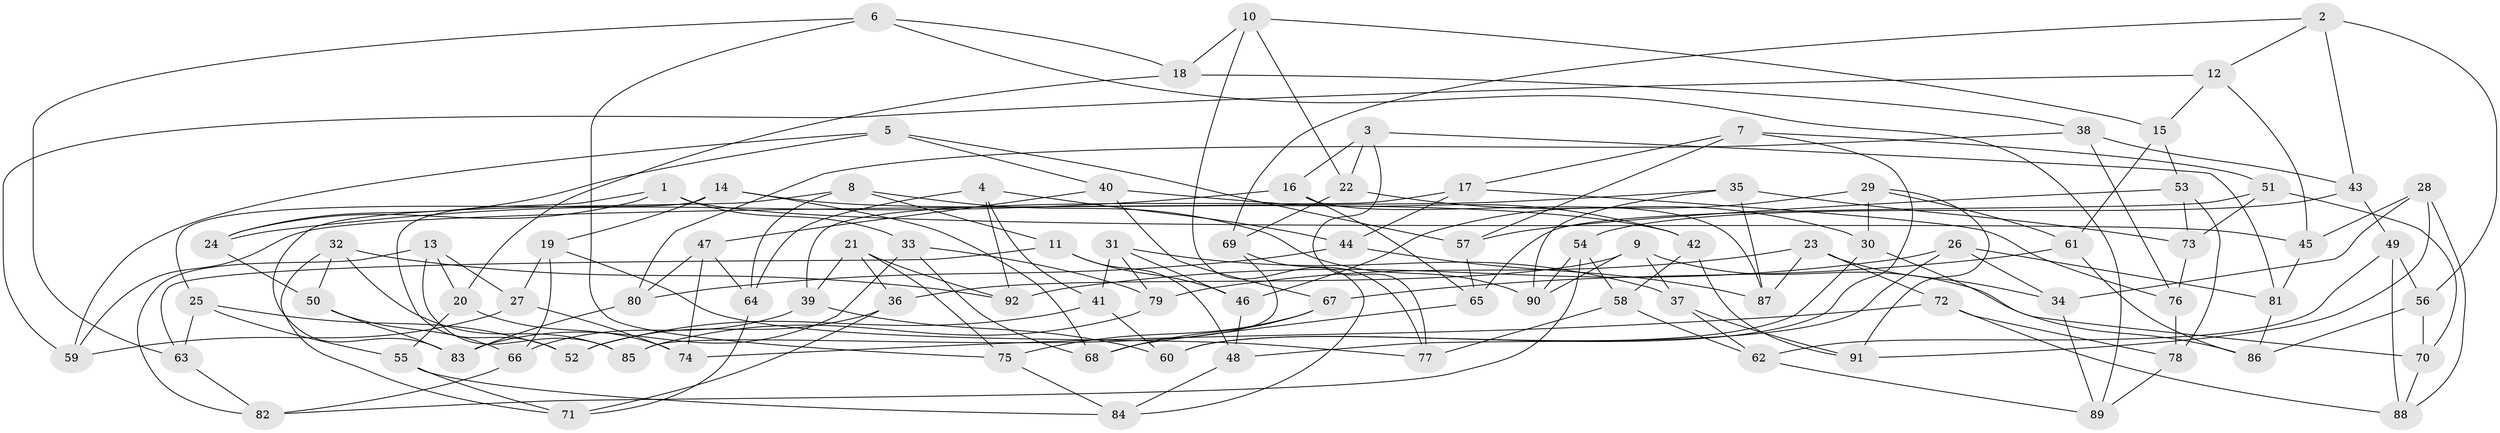 // coarse degree distribution, {4: 0.6909090909090909, 3: 0.03636363636363636, 5: 0.07272727272727272, 6: 0.05454545454545454, 8: 0.07272727272727272, 9: 0.01818181818181818, 10: 0.03636363636363636, 7: 0.01818181818181818}
// Generated by graph-tools (version 1.1) at 2025/04/03/04/25 22:04:14]
// undirected, 92 vertices, 184 edges
graph export_dot {
graph [start="1"]
  node [color=gray90,style=filled];
  1;
  2;
  3;
  4;
  5;
  6;
  7;
  8;
  9;
  10;
  11;
  12;
  13;
  14;
  15;
  16;
  17;
  18;
  19;
  20;
  21;
  22;
  23;
  24;
  25;
  26;
  27;
  28;
  29;
  30;
  31;
  32;
  33;
  34;
  35;
  36;
  37;
  38;
  39;
  40;
  41;
  42;
  43;
  44;
  45;
  46;
  47;
  48;
  49;
  50;
  51;
  52;
  53;
  54;
  55;
  56;
  57;
  58;
  59;
  60;
  61;
  62;
  63;
  64;
  65;
  66;
  67;
  68;
  69;
  70;
  71;
  72;
  73;
  74;
  75;
  76;
  77;
  78;
  79;
  80;
  81;
  82;
  83;
  84;
  85;
  86;
  87;
  88;
  89;
  90;
  91;
  92;
  1 -- 45;
  1 -- 24;
  1 -- 52;
  1 -- 33;
  2 -- 56;
  2 -- 12;
  2 -- 43;
  2 -- 69;
  3 -- 22;
  3 -- 77;
  3 -- 81;
  3 -- 16;
  4 -- 92;
  4 -- 44;
  4 -- 64;
  4 -- 41;
  5 -- 40;
  5 -- 59;
  5 -- 24;
  5 -- 57;
  6 -- 63;
  6 -- 75;
  6 -- 18;
  6 -- 89;
  7 -- 51;
  7 -- 17;
  7 -- 60;
  7 -- 57;
  8 -- 11;
  8 -- 64;
  8 -- 83;
  8 -- 90;
  9 -- 37;
  9 -- 90;
  9 -- 36;
  9 -- 70;
  10 -- 18;
  10 -- 15;
  10 -- 84;
  10 -- 22;
  11 -- 46;
  11 -- 63;
  11 -- 48;
  12 -- 59;
  12 -- 15;
  12 -- 45;
  13 -- 27;
  13 -- 20;
  13 -- 82;
  13 -- 85;
  14 -- 68;
  14 -- 25;
  14 -- 19;
  14 -- 42;
  15 -- 53;
  15 -- 61;
  16 -- 24;
  16 -- 87;
  16 -- 65;
  17 -- 44;
  17 -- 39;
  17 -- 76;
  18 -- 20;
  18 -- 38;
  19 -- 27;
  19 -- 77;
  19 -- 66;
  20 -- 74;
  20 -- 55;
  21 -- 75;
  21 -- 39;
  21 -- 92;
  21 -- 36;
  22 -- 69;
  22 -- 30;
  23 -- 87;
  23 -- 34;
  23 -- 79;
  23 -- 72;
  24 -- 50;
  25 -- 52;
  25 -- 55;
  25 -- 63;
  26 -- 34;
  26 -- 92;
  26 -- 48;
  26 -- 81;
  27 -- 74;
  27 -- 59;
  28 -- 45;
  28 -- 91;
  28 -- 34;
  28 -- 88;
  29 -- 91;
  29 -- 46;
  29 -- 30;
  29 -- 61;
  30 -- 60;
  30 -- 86;
  31 -- 37;
  31 -- 46;
  31 -- 41;
  31 -- 79;
  32 -- 50;
  32 -- 85;
  32 -- 92;
  32 -- 71;
  33 -- 83;
  33 -- 68;
  33 -- 79;
  34 -- 89;
  35 -- 73;
  35 -- 59;
  35 -- 87;
  35 -- 90;
  36 -- 52;
  36 -- 71;
  37 -- 91;
  37 -- 62;
  38 -- 43;
  38 -- 76;
  38 -- 80;
  39 -- 66;
  39 -- 60;
  40 -- 47;
  40 -- 42;
  40 -- 67;
  41 -- 60;
  41 -- 52;
  42 -- 91;
  42 -- 58;
  43 -- 49;
  43 -- 54;
  44 -- 87;
  44 -- 80;
  45 -- 81;
  46 -- 48;
  47 -- 80;
  47 -- 64;
  47 -- 74;
  48 -- 84;
  49 -- 56;
  49 -- 62;
  49 -- 88;
  50 -- 66;
  50 -- 83;
  51 -- 70;
  51 -- 65;
  51 -- 73;
  53 -- 57;
  53 -- 73;
  53 -- 78;
  54 -- 90;
  54 -- 82;
  54 -- 58;
  55 -- 84;
  55 -- 71;
  56 -- 70;
  56 -- 86;
  57 -- 65;
  58 -- 77;
  58 -- 62;
  61 -- 86;
  61 -- 67;
  62 -- 89;
  63 -- 82;
  64 -- 71;
  65 -- 68;
  66 -- 82;
  67 -- 68;
  67 -- 75;
  69 -- 85;
  69 -- 77;
  70 -- 88;
  72 -- 78;
  72 -- 88;
  72 -- 74;
  73 -- 76;
  75 -- 84;
  76 -- 78;
  78 -- 89;
  79 -- 85;
  80 -- 83;
  81 -- 86;
}
